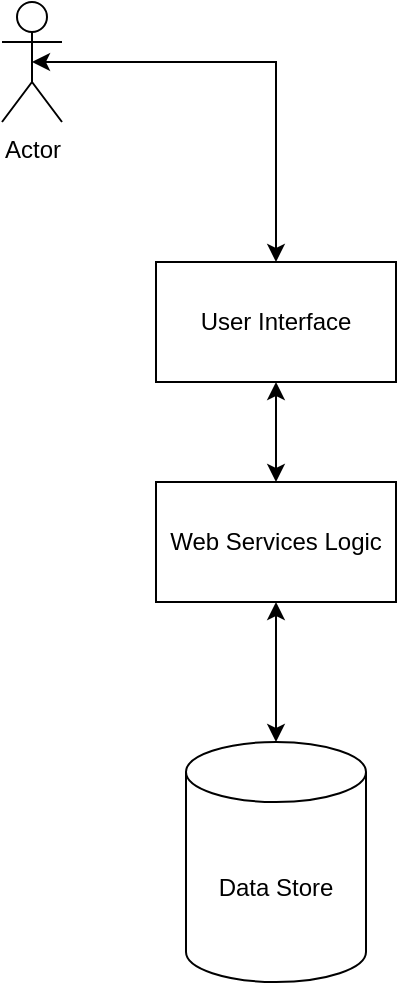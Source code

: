 <mxfile version="15.7.3" type="device"><diagram id="uwIy9A1qPOIh3qkdPXSn" name="Page-1"><mxGraphModel dx="1368" dy="878" grid="1" gridSize="10" guides="1" tooltips="1" connect="1" arrows="1" fold="1" page="1" pageScale="1" pageWidth="413" pageHeight="583" math="0" shadow="0"><root><mxCell id="0"/><mxCell id="1" parent="0"/><mxCell id="TLf2RL6QNzIVBgNzWTVH-1" value="User Interface" style="rounded=0;whiteSpace=wrap;html=1;" vertex="1" parent="1"><mxGeometry x="147" y="190" width="120" height="60" as="geometry"/></mxCell><mxCell id="TLf2RL6QNzIVBgNzWTVH-5" style="edgeStyle=orthogonalEdgeStyle;rounded=0;orthogonalLoop=1;jettySize=auto;html=1;exitX=0.5;exitY=0;exitDx=0;exitDy=0;entryX=0.5;entryY=1;entryDx=0;entryDy=0;startArrow=classic;startFill=1;" edge="1" parent="1" source="TLf2RL6QNzIVBgNzWTVH-2" target="TLf2RL6QNzIVBgNzWTVH-1"><mxGeometry relative="1" as="geometry"/></mxCell><mxCell id="TLf2RL6QNzIVBgNzWTVH-2" value="Web Services Logic" style="rounded=0;whiteSpace=wrap;html=1;" vertex="1" parent="1"><mxGeometry x="147" y="300" width="120" height="60" as="geometry"/></mxCell><mxCell id="TLf2RL6QNzIVBgNzWTVH-4" style="edgeStyle=orthogonalEdgeStyle;rounded=0;orthogonalLoop=1;jettySize=auto;html=1;entryX=0.5;entryY=1;entryDx=0;entryDy=0;startArrow=classic;startFill=1;" edge="1" parent="1" source="TLf2RL6QNzIVBgNzWTVH-3" target="TLf2RL6QNzIVBgNzWTVH-2"><mxGeometry relative="1" as="geometry"/></mxCell><mxCell id="TLf2RL6QNzIVBgNzWTVH-3" value="Data Store" style="shape=cylinder3;whiteSpace=wrap;html=1;boundedLbl=1;backgroundOutline=1;size=15;" vertex="1" parent="1"><mxGeometry x="162" y="430" width="90" height="120" as="geometry"/></mxCell><mxCell id="TLf2RL6QNzIVBgNzWTVH-9" style="edgeStyle=orthogonalEdgeStyle;rounded=0;orthogonalLoop=1;jettySize=auto;html=1;exitX=0.5;exitY=0.5;exitDx=0;exitDy=0;exitPerimeter=0;entryX=0.5;entryY=0;entryDx=0;entryDy=0;startArrow=classic;startFill=1;" edge="1" parent="1" source="TLf2RL6QNzIVBgNzWTVH-6" target="TLf2RL6QNzIVBgNzWTVH-1"><mxGeometry relative="1" as="geometry"/></mxCell><mxCell id="TLf2RL6QNzIVBgNzWTVH-6" value="Actor" style="shape=umlActor;verticalLabelPosition=bottom;verticalAlign=top;html=1;" vertex="1" parent="1"><mxGeometry x="70" y="60" width="30" height="60" as="geometry"/></mxCell></root></mxGraphModel></diagram></mxfile>